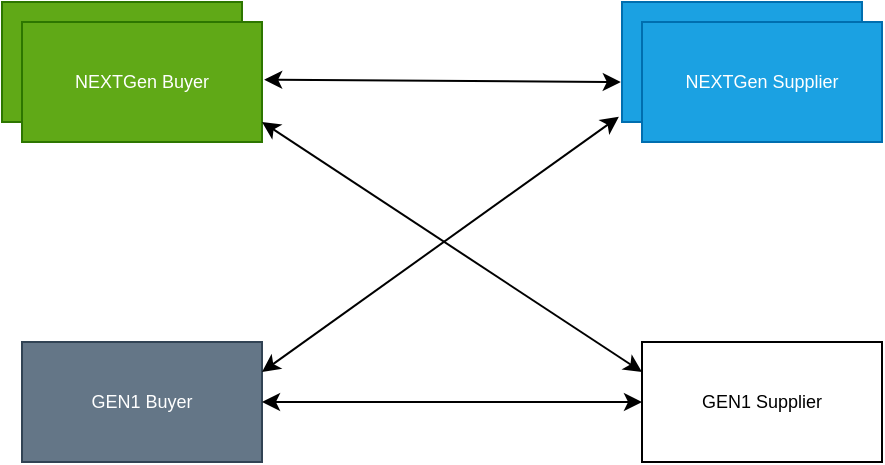 <mxfile version="27.1.6">
  <diagram name="Page-1" id="nSsFXOWIfDAZH3vG_y1-">
    <mxGraphModel dx="898" dy="526" grid="1" gridSize="10" guides="1" tooltips="1" connect="1" arrows="1" fold="1" page="1" pageScale="1" pageWidth="827" pageHeight="1169" math="0" shadow="0">
      <root>
        <mxCell id="0" />
        <mxCell id="1" parent="0" />
        <mxCell id="iP0NXGmB_h_x2LHL0YBX-2" value="" style="rounded=0;whiteSpace=wrap;html=1;fontSize=9;fillColor=#60a917;fontColor=#ffffff;strokeColor=#2D7600;" vertex="1" parent="1">
          <mxGeometry x="90" y="130" width="120" height="60" as="geometry" />
        </mxCell>
        <mxCell id="iP0NXGmB_h_x2LHL0YBX-3" value="&lt;font&gt;NEXTGen Buyer&lt;/font&gt;" style="rounded=0;whiteSpace=wrap;html=1;fontSize=9;fillColor=#60a917;fontColor=#ffffff;strokeColor=#2D7600;" vertex="1" parent="1">
          <mxGeometry x="100" y="140" width="120" height="60" as="geometry" />
        </mxCell>
        <mxCell id="iP0NXGmB_h_x2LHL0YBX-4" value="GEN1 Buyer" style="rounded=0;whiteSpace=wrap;html=1;fontSize=9;fillColor=#647687;fontColor=#ffffff;strokeColor=#314354;" vertex="1" parent="1">
          <mxGeometry x="100" y="300" width="120" height="60" as="geometry" />
        </mxCell>
        <mxCell id="iP0NXGmB_h_x2LHL0YBX-5" value="" style="rounded=0;whiteSpace=wrap;html=1;fontSize=9;fillColor=#1ba1e2;fontColor=#ffffff;strokeColor=#006EAF;" vertex="1" parent="1">
          <mxGeometry x="400" y="130" width="120" height="60" as="geometry" />
        </mxCell>
        <mxCell id="iP0NXGmB_h_x2LHL0YBX-6" value="NEXTGen Supplier" style="rounded=0;whiteSpace=wrap;html=1;fontSize=9;fillColor=#1ba1e2;fontColor=#ffffff;strokeColor=#006EAF;" vertex="1" parent="1">
          <mxGeometry x="410" y="140" width="120" height="60" as="geometry" />
        </mxCell>
        <mxCell id="iP0NXGmB_h_x2LHL0YBX-7" value="GEN1 Supplier" style="rounded=0;whiteSpace=wrap;html=1;fontSize=9;" vertex="1" parent="1">
          <mxGeometry x="410" y="300" width="120" height="60" as="geometry" />
        </mxCell>
        <mxCell id="iP0NXGmB_h_x2LHL0YBX-8" value="" style="endArrow=classic;startArrow=classic;html=1;rounded=0;exitX=1.009;exitY=0.481;exitDx=0;exitDy=0;fontSize=9;exitPerimeter=0;entryX=-0.005;entryY=0.667;entryDx=0;entryDy=0;entryPerimeter=0;" edge="1" parent="1" source="iP0NXGmB_h_x2LHL0YBX-3" target="iP0NXGmB_h_x2LHL0YBX-5">
          <mxGeometry width="50" height="50" relative="1" as="geometry">
            <mxPoint x="223" y="169" as="sourcePoint" />
            <mxPoint x="390" y="170" as="targetPoint" />
          </mxGeometry>
        </mxCell>
        <mxCell id="iP0NXGmB_h_x2LHL0YBX-9" value="" style="endArrow=classic;startArrow=classic;html=1;rounded=0;exitX=1;exitY=0.5;exitDx=0;exitDy=0;fontSize=9;entryX=0;entryY=0.5;entryDx=0;entryDy=0;" edge="1" parent="1" source="iP0NXGmB_h_x2LHL0YBX-4" target="iP0NXGmB_h_x2LHL0YBX-7">
          <mxGeometry width="50" height="50" relative="1" as="geometry">
            <mxPoint x="223" y="329.85" as="sourcePoint" />
            <mxPoint x="400" y="330" as="targetPoint" />
          </mxGeometry>
        </mxCell>
        <mxCell id="iP0NXGmB_h_x2LHL0YBX-10" value="" style="endArrow=classic;startArrow=classic;html=1;rounded=0;fontSize=9;entryX=-0.013;entryY=0.956;entryDx=0;entryDy=0;entryPerimeter=0;exitX=1;exitY=0.25;exitDx=0;exitDy=0;" edge="1" parent="1" source="iP0NXGmB_h_x2LHL0YBX-4" target="iP0NXGmB_h_x2LHL0YBX-5">
          <mxGeometry width="50" height="50" relative="1" as="geometry">
            <mxPoint x="230" y="300" as="sourcePoint" />
            <mxPoint x="400" y="200" as="targetPoint" />
          </mxGeometry>
        </mxCell>
        <mxCell id="iP0NXGmB_h_x2LHL0YBX-11" value="" style="endArrow=classic;startArrow=classic;html=1;rounded=0;fontSize=9;exitX=1;exitY=0.833;exitDx=0;exitDy=0;exitPerimeter=0;entryX=0;entryY=0.25;entryDx=0;entryDy=0;" edge="1" parent="1" source="iP0NXGmB_h_x2LHL0YBX-3" target="iP0NXGmB_h_x2LHL0YBX-7">
          <mxGeometry width="50" height="50" relative="1" as="geometry">
            <mxPoint x="230" y="200" as="sourcePoint" />
            <mxPoint x="400" y="300" as="targetPoint" />
          </mxGeometry>
        </mxCell>
      </root>
    </mxGraphModel>
  </diagram>
</mxfile>
